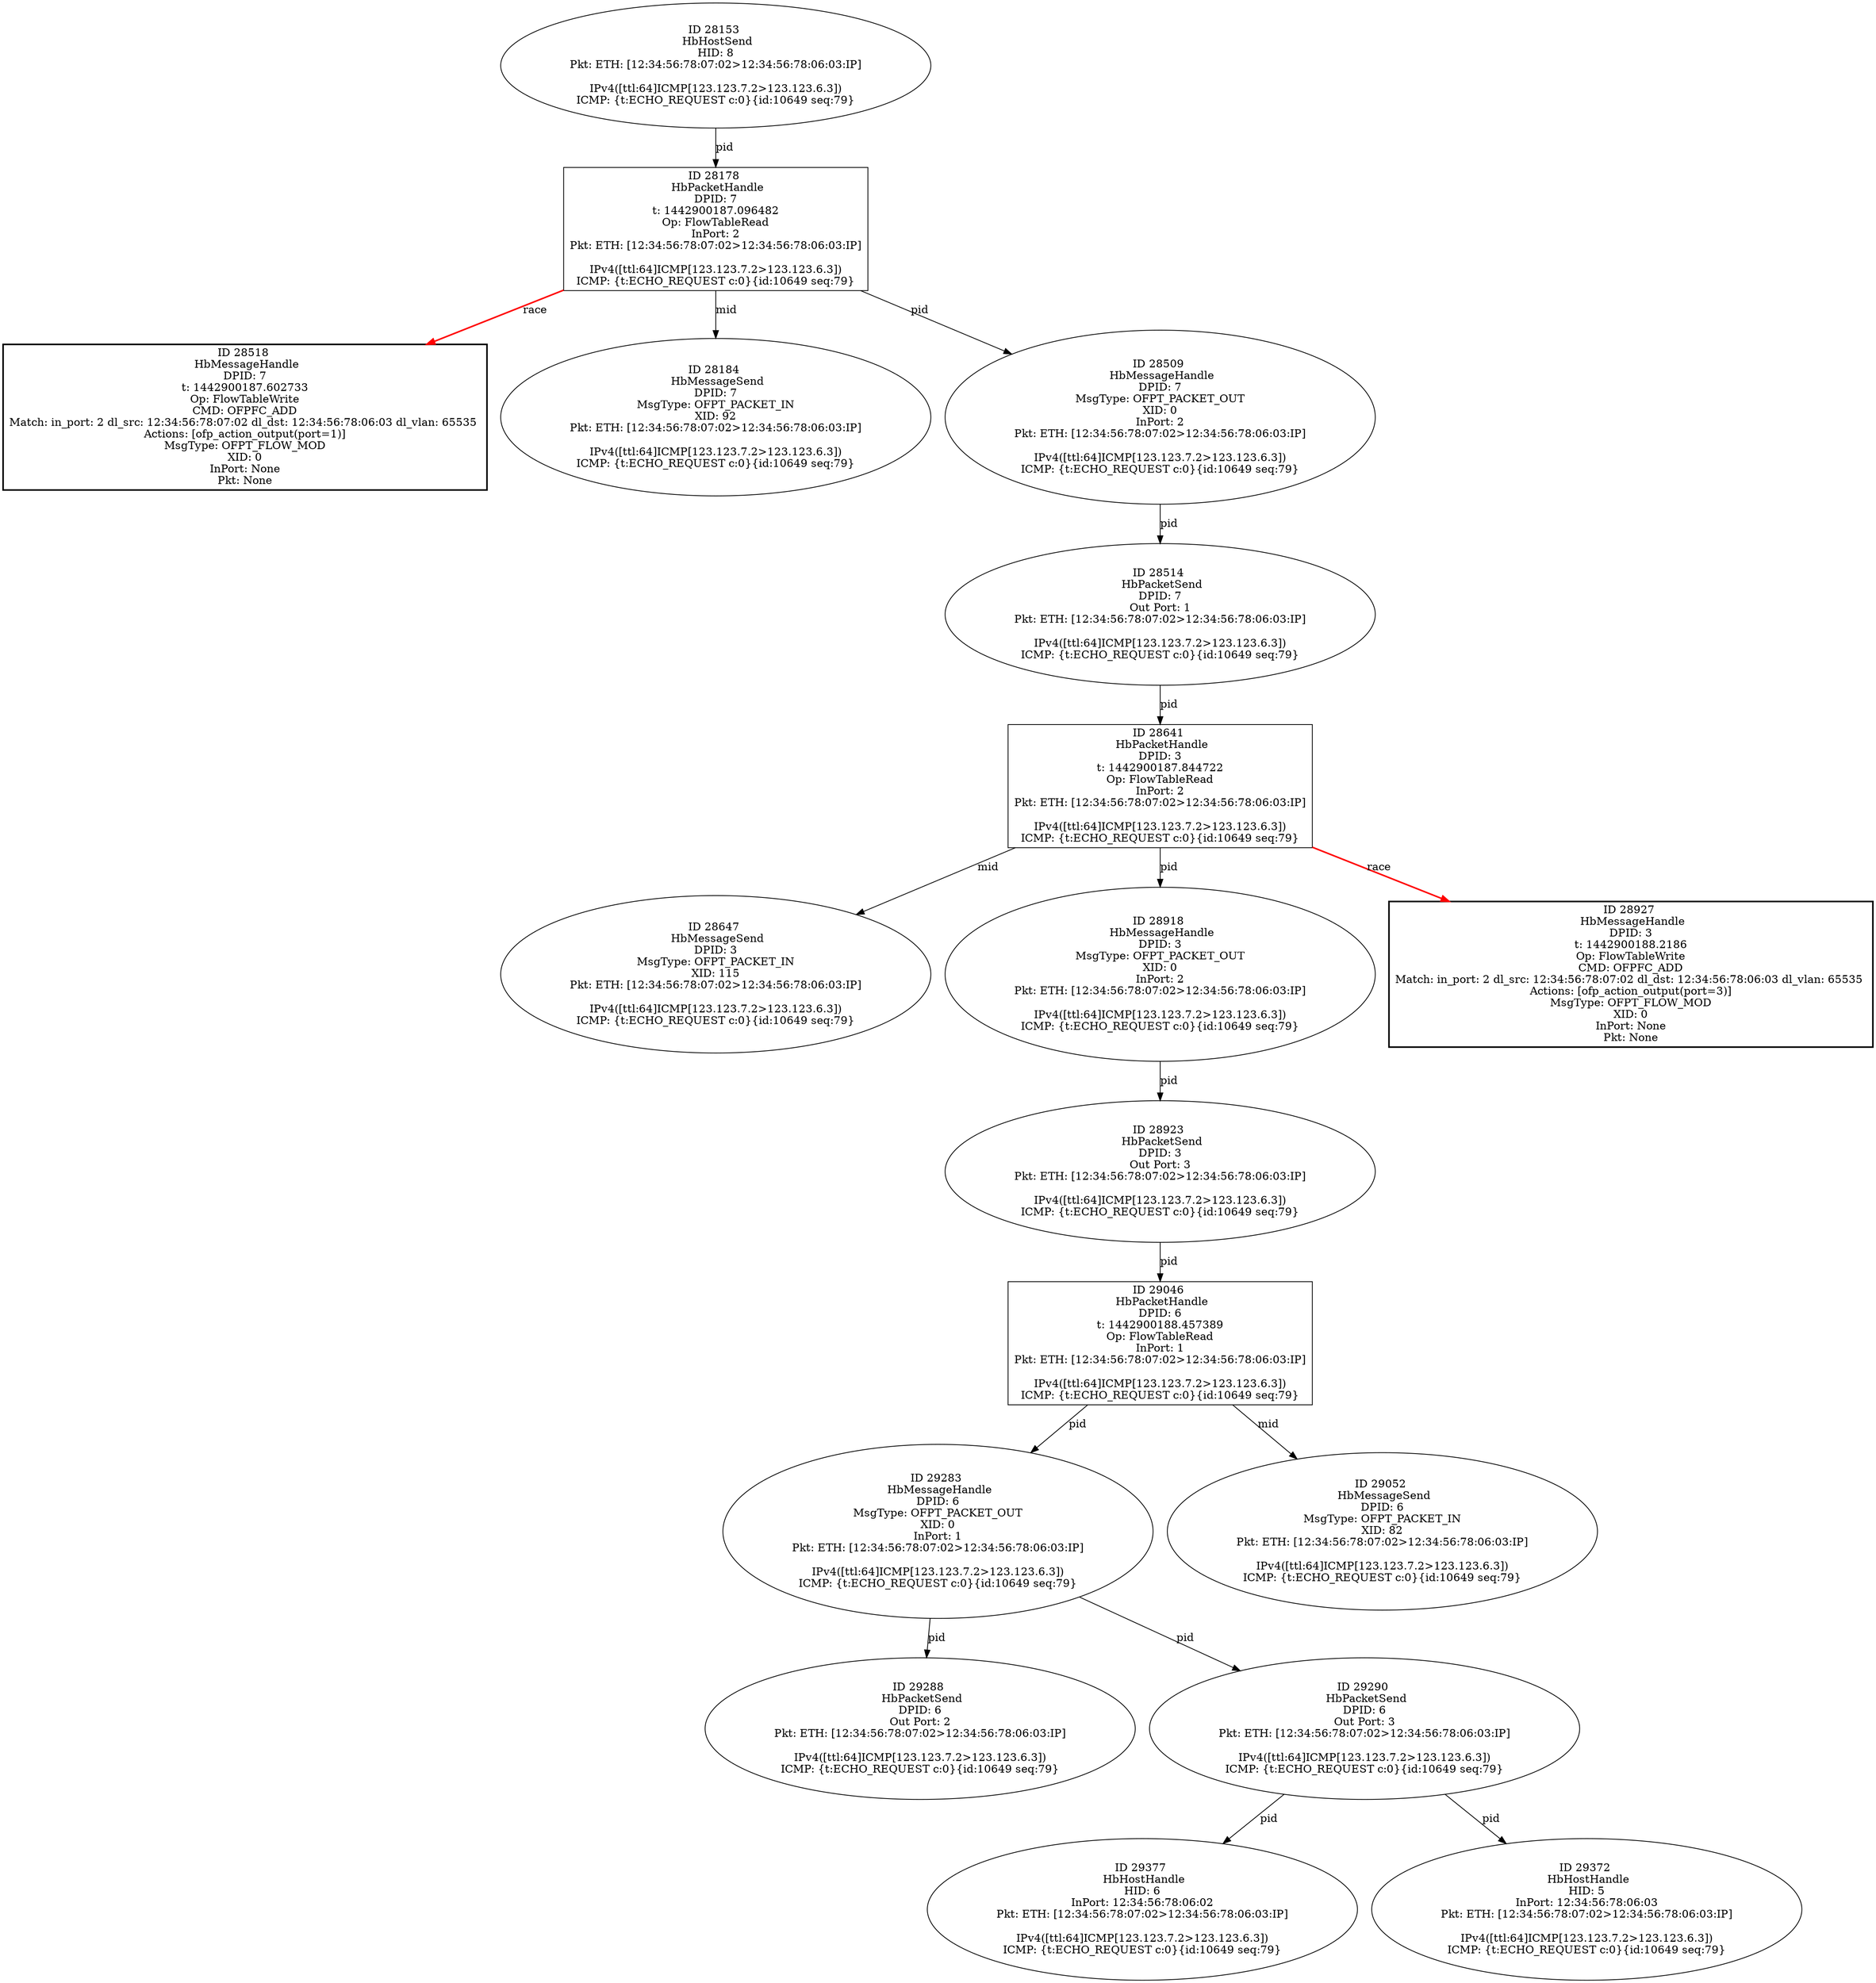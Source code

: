 strict digraph G {
28641 [shape=box, event=<hb_events.HbPacketHandle object at 0x10dd0b150>, label="ID 28641 
 HbPacketHandle
DPID: 3
t: 1442900187.844722
Op: FlowTableRead
InPort: 2
Pkt: ETH: [12:34:56:78:07:02>12:34:56:78:06:03:IP]

IPv4([ttl:64]ICMP[123.123.7.2>123.123.6.3])
ICMP: {t:ECHO_REQUEST c:0}{id:10649 seq:79}"];
28514 [shape=oval, event=<hb_events.HbPacketSend object at 0x10dc7a790>, label="ID 28514 
 HbPacketSend
DPID: 7
Out Port: 1
Pkt: ETH: [12:34:56:78:07:02>12:34:56:78:06:03:IP]

IPv4([ttl:64]ICMP[123.123.7.2>123.123.6.3])
ICMP: {t:ECHO_REQUEST c:0}{id:10649 seq:79}"];
29283 [shape=oval, event=<hb_events.HbMessageHandle object at 0x10df76590>, label="ID 29283 
 HbMessageHandle
DPID: 6
MsgType: OFPT_PACKET_OUT
XID: 0
InPort: 1
Pkt: ETH: [12:34:56:78:07:02>12:34:56:78:06:03:IP]

IPv4([ttl:64]ICMP[123.123.7.2>123.123.6.3])
ICMP: {t:ECHO_REQUEST c:0}{id:10649 seq:79}"];
29046 [shape=box, event=<hb_events.HbPacketHandle object at 0x10de8fd10>, label="ID 29046 
 HbPacketHandle
DPID: 6
t: 1442900188.457389
Op: FlowTableRead
InPort: 1
Pkt: ETH: [12:34:56:78:07:02>12:34:56:78:06:03:IP]

IPv4([ttl:64]ICMP[123.123.7.2>123.123.6.3])
ICMP: {t:ECHO_REQUEST c:0}{id:10649 seq:79}"];
28518 [shape=box, style=bold, event=<hb_events.HbMessageHandle object at 0x10dc9eb10>, label="ID 28518 
 HbMessageHandle
DPID: 7
t: 1442900187.602733
Op: FlowTableWrite
CMD: OFPFC_ADD
Match: in_port: 2 dl_src: 12:34:56:78:07:02 dl_dst: 12:34:56:78:06:03 dl_vlan: 65535 
Actions: [ofp_action_output(port=1)]
MsgType: OFPT_FLOW_MOD
XID: 0
InPort: None
Pkt: None"];
29377 [shape=oval, event=<hb_events.HbHostHandle object at 0x10dfca710>, label="ID 29377 
 HbHostHandle
HID: 6
InPort: 12:34:56:78:06:02
Pkt: ETH: [12:34:56:78:07:02>12:34:56:78:06:03:IP]

IPv4([ttl:64]ICMP[123.123.7.2>123.123.6.3])
ICMP: {t:ECHO_REQUEST c:0}{id:10649 seq:79}"];
29288 [shape=oval, event=<hb_events.HbPacketSend object at 0x10df69550>, label="ID 29288 
 HbPacketSend
DPID: 6
Out Port: 2
Pkt: ETH: [12:34:56:78:07:02>12:34:56:78:06:03:IP]

IPv4([ttl:64]ICMP[123.123.7.2>123.123.6.3])
ICMP: {t:ECHO_REQUEST c:0}{id:10649 seq:79}"];
29372 [shape=oval, event=<hb_events.HbHostHandle object at 0x10dfc5cd0>, label="ID 29372 
 HbHostHandle
HID: 5
InPort: 12:34:56:78:06:03
Pkt: ETH: [12:34:56:78:07:02>12:34:56:78:06:03:IP]

IPv4([ttl:64]ICMP[123.123.7.2>123.123.6.3])
ICMP: {t:ECHO_REQUEST c:0}{id:10649 seq:79}"];
29290 [shape=oval, event=<hb_events.HbPacketSend object at 0x10df69810>, label="ID 29290 
 HbPacketSend
DPID: 6
Out Port: 3
Pkt: ETH: [12:34:56:78:07:02>12:34:56:78:06:03:IP]

IPv4([ttl:64]ICMP[123.123.7.2>123.123.6.3])
ICMP: {t:ECHO_REQUEST c:0}{id:10649 seq:79}"];
28647 [shape=oval, event=<hb_events.HbMessageSend object at 0x10dd1c110>, label="ID 28647 
 HbMessageSend
DPID: 3
MsgType: OFPT_PACKET_IN
XID: 115
Pkt: ETH: [12:34:56:78:07:02>12:34:56:78:06:03:IP]

IPv4([ttl:64]ICMP[123.123.7.2>123.123.6.3])
ICMP: {t:ECHO_REQUEST c:0}{id:10649 seq:79}"];
28178 [shape=box, event=<hb_events.HbPacketHandle object at 0x10db8ef50>, label="ID 28178 
 HbPacketHandle
DPID: 7
t: 1442900187.096482
Op: FlowTableRead
InPort: 2
Pkt: ETH: [12:34:56:78:07:02>12:34:56:78:06:03:IP]

IPv4([ttl:64]ICMP[123.123.7.2>123.123.6.3])
ICMP: {t:ECHO_REQUEST c:0}{id:10649 seq:79}"];
28918 [shape=oval, event=<hb_events.HbMessageHandle object at 0x10de192d0>, label="ID 28918 
 HbMessageHandle
DPID: 3
MsgType: OFPT_PACKET_OUT
XID: 0
InPort: 2
Pkt: ETH: [12:34:56:78:07:02>12:34:56:78:06:03:IP]

IPv4([ttl:64]ICMP[123.123.7.2>123.123.6.3])
ICMP: {t:ECHO_REQUEST c:0}{id:10649 seq:79}"];
28184 [shape=oval, event=<hb_events.HbMessageSend object at 0x10db96750>, label="ID 28184 
 HbMessageSend
DPID: 7
MsgType: OFPT_PACKET_IN
XID: 92
Pkt: ETH: [12:34:56:78:07:02>12:34:56:78:06:03:IP]

IPv4([ttl:64]ICMP[123.123.7.2>123.123.6.3])
ICMP: {t:ECHO_REQUEST c:0}{id:10649 seq:79}"];
28153 [shape=oval, event=<hb_events.HbHostSend object at 0x10db876d0>, label="ID 28153 
 HbHostSend
HID: 8
Pkt: ETH: [12:34:56:78:07:02>12:34:56:78:06:03:IP]

IPv4([ttl:64]ICMP[123.123.7.2>123.123.6.3])
ICMP: {t:ECHO_REQUEST c:0}{id:10649 seq:79}"];
28923 [shape=oval, event=<hb_events.HbPacketSend object at 0x10de196d0>, label="ID 28923 
 HbPacketSend
DPID: 3
Out Port: 3
Pkt: ETH: [12:34:56:78:07:02>12:34:56:78:06:03:IP]

IPv4([ttl:64]ICMP[123.123.7.2>123.123.6.3])
ICMP: {t:ECHO_REQUEST c:0}{id:10649 seq:79}"];
29052 [shape=oval, event=<hb_events.HbMessageSend object at 0x10de9c310>, label="ID 29052 
 HbMessageSend
DPID: 6
MsgType: OFPT_PACKET_IN
XID: 82
Pkt: ETH: [12:34:56:78:07:02>12:34:56:78:06:03:IP]

IPv4([ttl:64]ICMP[123.123.7.2>123.123.6.3])
ICMP: {t:ECHO_REQUEST c:0}{id:10649 seq:79}"];
28509 [shape=oval, event=<hb_events.HbMessageHandle object at 0x10dc7a190>, label="ID 28509 
 HbMessageHandle
DPID: 7
MsgType: OFPT_PACKET_OUT
XID: 0
InPort: 2
Pkt: ETH: [12:34:56:78:07:02>12:34:56:78:06:03:IP]

IPv4([ttl:64]ICMP[123.123.7.2>123.123.6.3])
ICMP: {t:ECHO_REQUEST c:0}{id:10649 seq:79}"];
28927 [shape=box, style=bold, event=<hb_events.HbMessageHandle object at 0x10de1fb50>, label="ID 28927 
 HbMessageHandle
DPID: 3
t: 1442900188.2186
Op: FlowTableWrite
CMD: OFPFC_ADD
Match: in_port: 2 dl_src: 12:34:56:78:07:02 dl_dst: 12:34:56:78:06:03 dl_vlan: 65535 
Actions: [ofp_action_output(port=3)]
MsgType: OFPT_FLOW_MOD
XID: 0
InPort: None
Pkt: None"];
28641 -> 28927  [harmful=True, color=red, style=bold, rel=race, label=race];
28641 -> 28918  [rel=pid, label=pid];
28641 -> 28647  [rel=mid, label=mid];
28514 -> 28641  [rel=pid, label=pid];
29283 -> 29288  [rel=pid, label=pid];
29283 -> 29290  [rel=pid, label=pid];
28918 -> 28923  [rel=pid, label=pid];
29290 -> 29377  [rel=pid, label=pid];
29290 -> 29372  [rel=pid, label=pid];
28178 -> 28184  [rel=mid, label=mid];
28178 -> 28509  [rel=pid, label=pid];
28178 -> 28518  [harmful=True, color=red, style=bold, rel=race, label=race];
29046 -> 29283  [rel=pid, label=pid];
29046 -> 29052  [rel=mid, label=mid];
28153 -> 28178  [rel=pid, label=pid];
28923 -> 29046  [rel=pid, label=pid];
28509 -> 28514  [rel=pid, label=pid];
}
